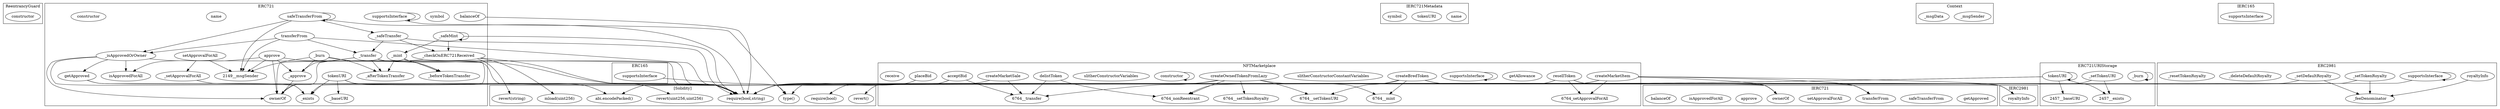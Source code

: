 strict digraph {
subgraph cluster_548_ReentrancyGuard {
label = "ReentrancyGuard"
"548_constructor" [label="constructor"]
}subgraph cluster_2149_ERC721 {
label = "ERC721"
"2149__beforeTokenTransfer" [label="_beforeTokenTransfer"]
"2149__baseURI" [label="_baseURI"]
"2149_safeTransferFrom" [label="safeTransferFrom"]
"2149_getApproved" [label="getApproved"]
"2149__burn" [label="_burn"]
"2149_symbol" [label="symbol"]
"2149__afterTokenTransfer" [label="_afterTokenTransfer"]
"2149__exists" [label="_exists"]
"2149__safeTransfer" [label="_safeTransfer"]
"2149__mint" [label="_mint"]
"2149_approve" [label="approve"]
"2149__setApprovalForAll" [label="_setApprovalForAll"]
"2149__isApprovedOrOwner" [label="_isApprovedOrOwner"]
"2149_supportsInterface" [label="supportsInterface"]
"2149_balanceOf" [label="balanceOf"]
"2149_name" [label="name"]
"2149_tokenURI" [label="tokenURI"]
"2149_isApprovedForAll" [label="isApprovedForAll"]
"2149__transfer" [label="_transfer"]
"2149__approve" [label="_approve"]
"2149_transferFrom" [label="transferFrom"]
"2149_ownerOf" [label="ownerOf"]
"2149__safeMint" [label="_safeMint"]
"2149_constructor" [label="constructor"]
"2149__checkOnERC721Received" [label="_checkOnERC721Received"]
"2149_setApprovalForAll" [label="setApprovalForAll"]
"2149__isApprovedOrOwner" -> "2149_isApprovedForAll"
"2149_transferFrom" -> "2149__msgSender"
"2149_approve" -> "2149__approve"
"2149_setApprovalForAll" -> "2149__setApprovalForAll"
"2149_approve" -> "2149__msgSender"
"2149__burn" -> "2149__approve"
"2149_safeTransferFrom" -> "2149__msgSender"
"2149_getApproved" -> "2149__exists"
"2149__transfer" -> "2149_ownerOf"
"2149__mint" -> "2149__afterTokenTransfer"
"2149__isApprovedOrOwner" -> "2149__exists"
"2149_tokenURI" -> "2149__exists"
"2149__isApprovedOrOwner" -> "2149_getApproved"
"2149_transferFrom" -> "2149__transfer"
"2149__safeMint" -> "2149__checkOnERC721Received"
"2149__safeMint" -> "2149__safeMint"
"2149_safeTransferFrom" -> "2149__isApprovedOrOwner"
"2149_supportsInterface" -> "2149_supportsInterface"
"2149_approve" -> "2149_isApprovedForAll"
"2149__safeTransfer" -> "2149__transfer"
"2149__burn" -> "2149__afterTokenTransfer"
"2149_safeTransferFrom" -> "2149_safeTransferFrom"
"2149__burn" -> "2149__beforeTokenTransfer"
"2149__mint" -> "2149__exists"
"2149__transfer" -> "2149__afterTokenTransfer"
"2149__transfer" -> "2149__approve"
"2149__transfer" -> "2149__beforeTokenTransfer"
"2149__isApprovedOrOwner" -> "2149_ownerOf"
"2149_setApprovalForAll" -> "2149__msgSender"
"2149__checkOnERC721Received" -> "2149__msgSender"
"2149__safeTransfer" -> "2149__checkOnERC721Received"
"2149_tokenURI" -> "2149__baseURI"
"2149__burn" -> "2149_ownerOf"
"2149__safeMint" -> "2149__mint"
"2149__approve" -> "2149_ownerOf"
"2149_safeTransferFrom" -> "2149__safeTransfer"
"2149_approve" -> "2149_ownerOf"
"2149__mint" -> "2149__beforeTokenTransfer"
"2149_transferFrom" -> "2149__isApprovedOrOwner"
}subgraph cluster_2265_IERC721 {
label = "IERC721"
"2265_getApproved" [label="getApproved"]
"2265_safeTransferFrom" [label="safeTransferFrom"]
"2265_transferFrom" [label="transferFrom"]
"2265_setApprovalForAll" [label="setApprovalForAll"]
"2265_ownerOf" [label="ownerOf"]
"2265_approve" [label="approve"]
"2265_isApprovedForAll" [label="isApprovedForAll"]
"2265_balanceOf" [label="balanceOf"]
}subgraph cluster_6764_NFTMarketplace {
label = "NFTMarketplace"
"6764_createBredToken" [label="createBredToken"]
"6764_resellToken" [label="resellToken"]
"6764_getAllowance" [label="getAllowance"]
"6764_supportsInterface" [label="supportsInterface"]
"6764_createMarketSale" [label="createMarketSale"]
"6764_slitherConstructorConstantVariables" [label="slitherConstructorConstantVariables"]
"6764_createOwnedTokenFromLazy" [label="createOwnedTokenFromLazy"]
"6764_constructor" [label="constructor"]
"6764_slitherConstructorVariables" [label="slitherConstructorVariables"]
"6764_delistToken" [label="delistToken"]
"6764_placeBid" [label="placeBid"]
"6764_acceptBid" [label="acceptBid"]
"6764_createMarketItem" [label="createMarketItem"]
"6764_receive" [label="receive"]
"6764_createOwnedTokenFromLazy" -> "6764__setTokenURI"
"6764_delistToken" -> "6764__transfer"
"6764_delistToken" -> "6764_nonReentrant"
"6764_createMarketItem" -> "6764_setApprovalForAll"
"6764_createOwnedTokenFromLazy" -> "6764_nonReentrant"
"6764_acceptBid" -> "6764__transfer"
"6764_createOwnedTokenFromLazy" -> "6764__setTokenRoyalty"
"6764_createOwnedTokenFromLazy" -> "6764__transfer"
"6764_resellToken" -> "6764_setApprovalForAll"
"6764_constructor" -> "6764_constructor"
"6764_createMarketSale" -> "6764__transfer"
"6764_createBredToken" -> "6764__setTokenURI"
"6764_createOwnedTokenFromLazy" -> "6764__mint"
"6764_createBredToken" -> "6764__mint"
"6764_supportsInterface" -> "6764_supportsInterface"
"6764_createMarketItem" -> "6764_nonReentrant"
}subgraph cluster_3954_ERC165 {
label = "ERC165"
"3954_supportsInterface" [label="supportsInterface"]
}subgraph cluster_2484_IERC721Metadata {
label = "IERC721Metadata"
"2484_name" [label="name"]
"2484_tokenURI" [label="tokenURI"]
"2484_symbol" [label="symbol"]
}subgraph cluster_2999_Context {
label = "Context"
"2999__msgSender" [label="_msgSender"]
"2999__msgData" [label="_msgData"]
}subgraph cluster_2457_ERC721URIStorage {
label = "ERC721URIStorage"
"2457__burn" [label="_burn"]
"2457__setTokenURI" [label="_setTokenURI"]
"2457_tokenURI" [label="tokenURI"]
"2457_tokenURI" -> "2457__baseURI"
"2457_tokenURI" -> "2457_tokenURI"
"2457_tokenURI" -> "2457__exists"
"2457__setTokenURI" -> "2457__exists"
"2457__burn" -> "2457__burn"
}subgraph cluster_2682_ERC2981 {
label = "ERC2981"
"2682__setTokenRoyalty" [label="_setTokenRoyalty"]
"2682_supportsInterface" [label="supportsInterface"]
"2682_royaltyInfo" [label="royaltyInfo"]
"2682__setDefaultRoyalty" [label="_setDefaultRoyalty"]
"2682__feeDenominator" [label="_feeDenominator"]
"2682__deleteDefaultRoyalty" [label="_deleteDefaultRoyalty"]
"2682__resetTokenRoyalty" [label="_resetTokenRoyalty"]
"2682__setDefaultRoyalty" -> "2682__feeDenominator"
"2682__setTokenRoyalty" -> "2682__feeDenominator"
"2682_supportsInterface" -> "2682_supportsInterface"
"2682_royaltyInfo" -> "2682__feeDenominator"
}subgraph cluster_508_IERC2981 {
label = "IERC2981"
"508_royaltyInfo" [label="royaltyInfo"]
}subgraph cluster_3966_IERC165 {
label = "IERC165"
"3966_supportsInterface" [label="supportsInterface"]
}subgraph cluster_solidity {
label = "[Solidity]"
"require(bool)" 
"revert(string)" 
"mload(uint256)" 
"revert(uint256,uint256)" 
"type()" 
"revert()" 
"abi.encodePacked()" 
"require(bool,string)" 
"2149__mint" -> "require(bool,string)"
"6764_resellToken" -> "revert()"
"2149__transfer" -> "require(bool,string)"
"2149__setApprovalForAll" -> "require(bool,string)"
"2149_getApproved" -> "require(bool,string)"
"2149__safeMint" -> "require(bool,string)"
"2149__checkOnERC721Received" -> "mload(uint256)"
"2149_ownerOf" -> "require(bool,string)"
"2149_transferFrom" -> "require(bool,string)"
"3954_supportsInterface" -> "type()"
"2682__setTokenRoyalty" -> "require(bool,string)"
"2149__safeTransfer" -> "require(bool,string)"
"6764_createMarketItem" -> "require(bool,string)"
"2149_approve" -> "require(bool,string)"
"2149__checkOnERC721Received" -> "revert(string)"
"2682__setDefaultRoyalty" -> "require(bool,string)"
"2457_tokenURI" -> "require(bool,string)"
"6764_placeBid" -> "require(bool,string)"
"6764_acceptBid" -> "require(bool,string)"
"6764_createBredToken" -> "require(bool,string)"
"2682_supportsInterface" -> "type()"
"2149_safeTransferFrom" -> "require(bool,string)"
"2149_tokenURI" -> "require(bool,string)"
"2457_tokenURI" -> "abi.encodePacked()"
"6764_createOwnedTokenFromLazy" -> "require(bool,string)"
"6764_createMarketSale" -> "require(bool,string)"
"2457__setTokenURI" -> "require(bool,string)"
"2149_tokenURI" -> "abi.encodePacked()"
"6764_acceptBid" -> "require(bool)"
"2149__checkOnERC721Received" -> "revert(uint256,uint256)"
"2149_supportsInterface" -> "type()"
"2149_balanceOf" -> "require(bool,string)"
"2149__isApprovedOrOwner" -> "require(bool,string)"
}"6764_createMarketItem" -> "2265_ownerOf"
"6764_resellToken" -> "2265_transferFrom"
"6764_createMarketItem" -> "2265_transferFrom"
"6764_createBredToken" -> "508_royaltyInfo"
"6764_createBredToken" -> "2265_ownerOf"
"6764_resellToken" -> "2265_ownerOf"
"6764_createMarketItem" -> "508_royaltyInfo"
}